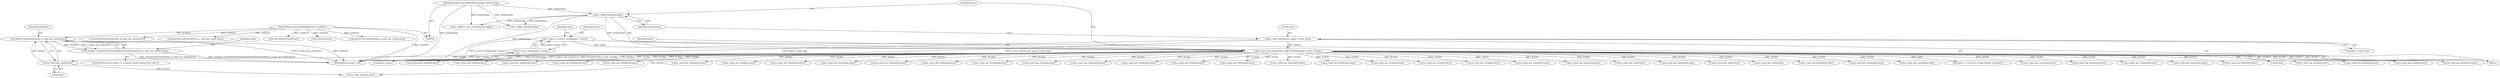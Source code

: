 digraph "0_Chrome_5a2de6455f565783c73e53eae2c8b953e7d48520@pointer" {
"1000207" [label="(Call,pixelsFromSize(webView, g_value_get_int(&value)))"];
"1000103" [label="(MethodParameterIn,WebKitWebView* webView)"];
"1000209" [label="(Call,g_value_get_int(&value))"];
"1000125" [label="(Call,g_object_get_property(G_OBJECT(webSettings), name, &value))"];
"1000126" [label="(Call,G_OBJECT(webSettings))"];
"1000101" [label="(MethodParameterIn,WebKitWebSettings* webSettings)"];
"1000110" [label="(Call,* name = g_intern_string(pspec->name))"];
"1000112" [label="(Call,g_intern_string(pspec->name))"];
"1000119" [label="(Call,g_value_init(&value, pspec->value_type))"];
"1000206" [label="(Call,settings->setDefaultFontSize(pixelsFromSize(webView, g_value_get_int(&value))))"];
"1000209" [label="(Call,g_value_get_int(&value))"];
"1000560" [label="(Call,G_OBJECT(webSettings))"];
"1000255" [label="(Call,GTK_WIDGET(webView))"];
"1000133" [label="(Identifier,name)"];
"1000576" [label="(Call,g_value_get_string(&value))"];
"1000177" [label="(Call,g_value_get_string(&value))"];
"1000438" [label="(Call,g_value_get_boolean(&value))"];
"1000388" [label="(Call,g_value_get_boolean(&value))"];
"1000378" [label="(Call,g_value_get_boolean(&value))"];
"1000599" [label="(Call,g_value_unset(&value))"];
"1000275" [label="(Call,g_value_get_boolean(&value))"];
"1000128" [label="(Identifier,name)"];
"1000137" [label="(Call,g_value_get_string(&value))"];
"1000265" [label="(Call,g_value_get_boolean(&value))"];
"1000285" [label="(Call,g_value_get_boolean(&value))"];
"1000480" [label="(Call,g_value_get_boolean(&value))"];
"1000210" [label="(Call,&value)"];
"1000367" [label="(Call,g_value_get_boolean(&value))"];
"1000118" [label="(Identifier,value)"];
"1000295" [label="(Call,g_value_get_boolean(&value))"];
"1000125" [label="(Call,g_object_get_property(G_OBJECT(webSettings), name, &value))"];
"1000119" [label="(Call,g_value_init(&value, pspec->value_type))"];
"1000337" [label="(Call,g_value_get_string(&value))"];
"1000503" [label="(Call,core(webView))"];
"1000357" [label="(Call,g_value_get_boolean(&value))"];
"1000508" [label="(Call,g_value_get_boolean(&value))"];
"1000110" [label="(Call,* name = g_intern_string(pspec->name))"];
"1000120" [label="(Call,&value)"];
"1000219" [label="(Call,pixelsFromSize(webView, g_value_get_int(&value)))"];
"1000187" [label="(Call,g_value_get_string(&value))"];
"1000129" [label="(Call,&value)"];
"1000315" [label="(Call,g_value_get_boolean(&value))"];
"1000408" [label="(Call,g_value_get_boolean(&value))"];
"1000418" [label="(Call,g_value_get_boolean(&value))"];
"1000157" [label="(Call,g_value_get_string(&value))"];
"1000460" [label="(Call,g_value_get_enum(&value))"];
"1000197" [label="(Call,g_value_get_string(&value))"];
"1000126" [label="(Call,G_OBJECT(webSettings))"];
"1000127" [label="(Identifier,webSettings)"];
"1000601" [label="(Identifier,value)"];
"1000201" [label="(ControlStructure,if (name == g_intern_string(\"default-font-size\")))"];
"1000428" [label="(Call,g_value_get_boolean(&value))"];
"1000548" [label="(Call,g_value_get_boolean(&value))"];
"1000233" [label="(Call,g_value_get_int(&value))"];
"1000593" [label="(Call,G_OBJECT_GET_CLASS(webSettings))"];
"1000103" [label="(MethodParameterIn,WebKitWebView* webView)"];
"1000528" [label="(Call,g_value_get_boolean(&value))"];
"1000112" [label="(Call,g_intern_string(pspec->name))"];
"1000111" [label="(Identifier,name)"];
"1000231" [label="(Call,pixelsFromSize(webView, g_value_get_int(&value)))"];
"1000221" [label="(Call,g_value_get_int(&value))"];
"1000245" [label="(Call,g_value_get_int(&value))"];
"1000490" [label="(Call,g_value_get_boolean(&value))"];
"1000101" [label="(MethodParameterIn,WebKitWebSettings* webSettings)"];
"1000206" [label="(Call,settings->setDefaultFontSize(pixelsFromSize(webView, g_value_get_int(&value))))"];
"1000518" [label="(Call,g_value_get_boolean(&value))"];
"1000113" [label="(Call,pspec->name)"];
"1000538" [label="(Call,g_value_get_boolean(&value))"];
"1000243" [label="(Call,pixelsFromSize(webView, g_value_get_int(&value)))"];
"1000132" [label="(Call,name == g_intern_string(\"default-encoding\"))"];
"1000325" [label="(Call,g_value_get_boolean(&value))"];
"1000122" [label="(Call,pspec->value_type)"];
"1000398" [label="(Call,g_value_get_boolean(&value))"];
"1000448" [label="(Call,g_value_get_boolean(&value))"];
"1000208" [label="(Identifier,webView)"];
"1000305" [label="(Call,g_value_get_boolean(&value))"];
"1000470" [label="(Call,g_value_get_boolean(&value))"];
"1000147" [label="(Call,g_value_get_string(&value))"];
"1000602" [label="(MethodReturn,static void)"];
"1000586" [label="(Call,g_value_get_boolean(&value))"];
"1000167" [label="(Call,g_value_get_string(&value))"];
"1000104" [label="(Block,)"];
"1000207" [label="(Call,pixelsFromSize(webView, g_value_get_int(&value)))"];
"1000347" [label="(Call,g_value_get_boolean(&value))"];
"1000207" -> "1000206"  [label="AST: "];
"1000207" -> "1000209"  [label="CFG: "];
"1000208" -> "1000207"  [label="AST: "];
"1000209" -> "1000207"  [label="AST: "];
"1000206" -> "1000207"  [label="CFG: "];
"1000207" -> "1000602"  [label="DDG: g_value_get_int(&value)"];
"1000207" -> "1000602"  [label="DDG: webView"];
"1000207" -> "1000206"  [label="DDG: webView"];
"1000207" -> "1000206"  [label="DDG: g_value_get_int(&value)"];
"1000103" -> "1000207"  [label="DDG: webView"];
"1000209" -> "1000207"  [label="DDG: &value"];
"1000103" -> "1000100"  [label="AST: "];
"1000103" -> "1000602"  [label="DDG: webView"];
"1000103" -> "1000219"  [label="DDG: webView"];
"1000103" -> "1000231"  [label="DDG: webView"];
"1000103" -> "1000243"  [label="DDG: webView"];
"1000103" -> "1000255"  [label="DDG: webView"];
"1000103" -> "1000503"  [label="DDG: webView"];
"1000209" -> "1000210"  [label="CFG: "];
"1000210" -> "1000209"  [label="AST: "];
"1000125" -> "1000209"  [label="DDG: &value"];
"1000209" -> "1000599"  [label="DDG: &value"];
"1000125" -> "1000104"  [label="AST: "];
"1000125" -> "1000129"  [label="CFG: "];
"1000126" -> "1000125"  [label="AST: "];
"1000128" -> "1000125"  [label="AST: "];
"1000129" -> "1000125"  [label="AST: "];
"1000133" -> "1000125"  [label="CFG: "];
"1000125" -> "1000602"  [label="DDG: G_OBJECT(webSettings)"];
"1000125" -> "1000602"  [label="DDG: g_object_get_property(G_OBJECT(webSettings), name, &value)"];
"1000126" -> "1000125"  [label="DDG: webSettings"];
"1000110" -> "1000125"  [label="DDG: name"];
"1000119" -> "1000125"  [label="DDG: &value"];
"1000125" -> "1000132"  [label="DDG: name"];
"1000125" -> "1000137"  [label="DDG: &value"];
"1000125" -> "1000147"  [label="DDG: &value"];
"1000125" -> "1000157"  [label="DDG: &value"];
"1000125" -> "1000167"  [label="DDG: &value"];
"1000125" -> "1000177"  [label="DDG: &value"];
"1000125" -> "1000187"  [label="DDG: &value"];
"1000125" -> "1000197"  [label="DDG: &value"];
"1000125" -> "1000221"  [label="DDG: &value"];
"1000125" -> "1000233"  [label="DDG: &value"];
"1000125" -> "1000245"  [label="DDG: &value"];
"1000125" -> "1000265"  [label="DDG: &value"];
"1000125" -> "1000275"  [label="DDG: &value"];
"1000125" -> "1000285"  [label="DDG: &value"];
"1000125" -> "1000295"  [label="DDG: &value"];
"1000125" -> "1000305"  [label="DDG: &value"];
"1000125" -> "1000315"  [label="DDG: &value"];
"1000125" -> "1000325"  [label="DDG: &value"];
"1000125" -> "1000337"  [label="DDG: &value"];
"1000125" -> "1000347"  [label="DDG: &value"];
"1000125" -> "1000357"  [label="DDG: &value"];
"1000125" -> "1000367"  [label="DDG: &value"];
"1000125" -> "1000378"  [label="DDG: &value"];
"1000125" -> "1000388"  [label="DDG: &value"];
"1000125" -> "1000398"  [label="DDG: &value"];
"1000125" -> "1000408"  [label="DDG: &value"];
"1000125" -> "1000418"  [label="DDG: &value"];
"1000125" -> "1000428"  [label="DDG: &value"];
"1000125" -> "1000438"  [label="DDG: &value"];
"1000125" -> "1000448"  [label="DDG: &value"];
"1000125" -> "1000460"  [label="DDG: &value"];
"1000125" -> "1000470"  [label="DDG: &value"];
"1000125" -> "1000480"  [label="DDG: &value"];
"1000125" -> "1000490"  [label="DDG: &value"];
"1000125" -> "1000508"  [label="DDG: &value"];
"1000125" -> "1000518"  [label="DDG: &value"];
"1000125" -> "1000528"  [label="DDG: &value"];
"1000125" -> "1000538"  [label="DDG: &value"];
"1000125" -> "1000548"  [label="DDG: &value"];
"1000125" -> "1000576"  [label="DDG: &value"];
"1000125" -> "1000586"  [label="DDG: &value"];
"1000125" -> "1000599"  [label="DDG: &value"];
"1000126" -> "1000127"  [label="CFG: "];
"1000127" -> "1000126"  [label="AST: "];
"1000128" -> "1000126"  [label="CFG: "];
"1000126" -> "1000602"  [label="DDG: webSettings"];
"1000101" -> "1000126"  [label="DDG: webSettings"];
"1000126" -> "1000560"  [label="DDG: webSettings"];
"1000126" -> "1000593"  [label="DDG: webSettings"];
"1000101" -> "1000100"  [label="AST: "];
"1000101" -> "1000602"  [label="DDG: webSettings"];
"1000101" -> "1000560"  [label="DDG: webSettings"];
"1000101" -> "1000593"  [label="DDG: webSettings"];
"1000110" -> "1000104"  [label="AST: "];
"1000110" -> "1000112"  [label="CFG: "];
"1000111" -> "1000110"  [label="AST: "];
"1000112" -> "1000110"  [label="AST: "];
"1000118" -> "1000110"  [label="CFG: "];
"1000110" -> "1000602"  [label="DDG: g_intern_string(pspec->name)"];
"1000112" -> "1000110"  [label="DDG: pspec->name"];
"1000112" -> "1000113"  [label="CFG: "];
"1000113" -> "1000112"  [label="AST: "];
"1000112" -> "1000602"  [label="DDG: pspec->name"];
"1000119" -> "1000104"  [label="AST: "];
"1000119" -> "1000122"  [label="CFG: "];
"1000120" -> "1000119"  [label="AST: "];
"1000122" -> "1000119"  [label="AST: "];
"1000127" -> "1000119"  [label="CFG: "];
"1000119" -> "1000602"  [label="DDG: pspec->value_type"];
"1000119" -> "1000602"  [label="DDG: g_value_init(&value, pspec->value_type)"];
"1000206" -> "1000201"  [label="AST: "];
"1000601" -> "1000206"  [label="CFG: "];
"1000206" -> "1000602"  [label="DDG: settings->setDefaultFontSize(pixelsFromSize(webView, g_value_get_int(&value)))"];
"1000206" -> "1000602"  [label="DDG: pixelsFromSize(webView, g_value_get_int(&value))"];
}
